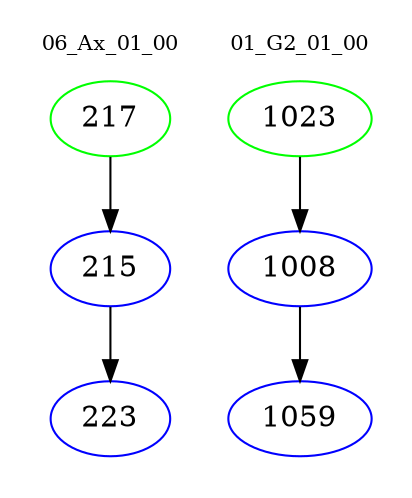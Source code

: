 digraph{
subgraph cluster_0 {
color = white
label = "06_Ax_01_00";
fontsize=10;
T0_217 [label="217", color="green"]
T0_217 -> T0_215 [color="black"]
T0_215 [label="215", color="blue"]
T0_215 -> T0_223 [color="black"]
T0_223 [label="223", color="blue"]
}
subgraph cluster_1 {
color = white
label = "01_G2_01_00";
fontsize=10;
T1_1023 [label="1023", color="green"]
T1_1023 -> T1_1008 [color="black"]
T1_1008 [label="1008", color="blue"]
T1_1008 -> T1_1059 [color="black"]
T1_1059 [label="1059", color="blue"]
}
}
